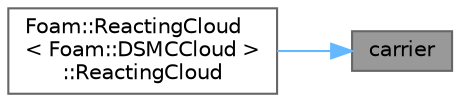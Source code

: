 digraph "carrier"
{
 // LATEX_PDF_SIZE
  bgcolor="transparent";
  edge [fontname=Helvetica,fontsize=10,labelfontname=Helvetica,labelfontsize=10];
  node [fontname=Helvetica,fontsize=10,shape=box,height=0.2,width=0.4];
  rankdir="RL";
  Node1 [id="Node000001",label="carrier",height=0.2,width=0.4,color="gray40", fillcolor="grey60", style="filled", fontcolor="black",tooltip=" "];
  Node1 -> Node2 [id="edge1_Node000001_Node000002",dir="back",color="steelblue1",style="solid",tooltip=" "];
  Node2 [id="Node000002",label="Foam::ReactingCloud\l\< Foam::DSMCCloud \>\l::ReactingCloud",height=0.2,width=0.4,color="grey40", fillcolor="white", style="filled",URL="$classFoam_1_1ReactingCloud.html#a2e58a8afea4a106a799124386cb11e5d",tooltip=" "];
}
